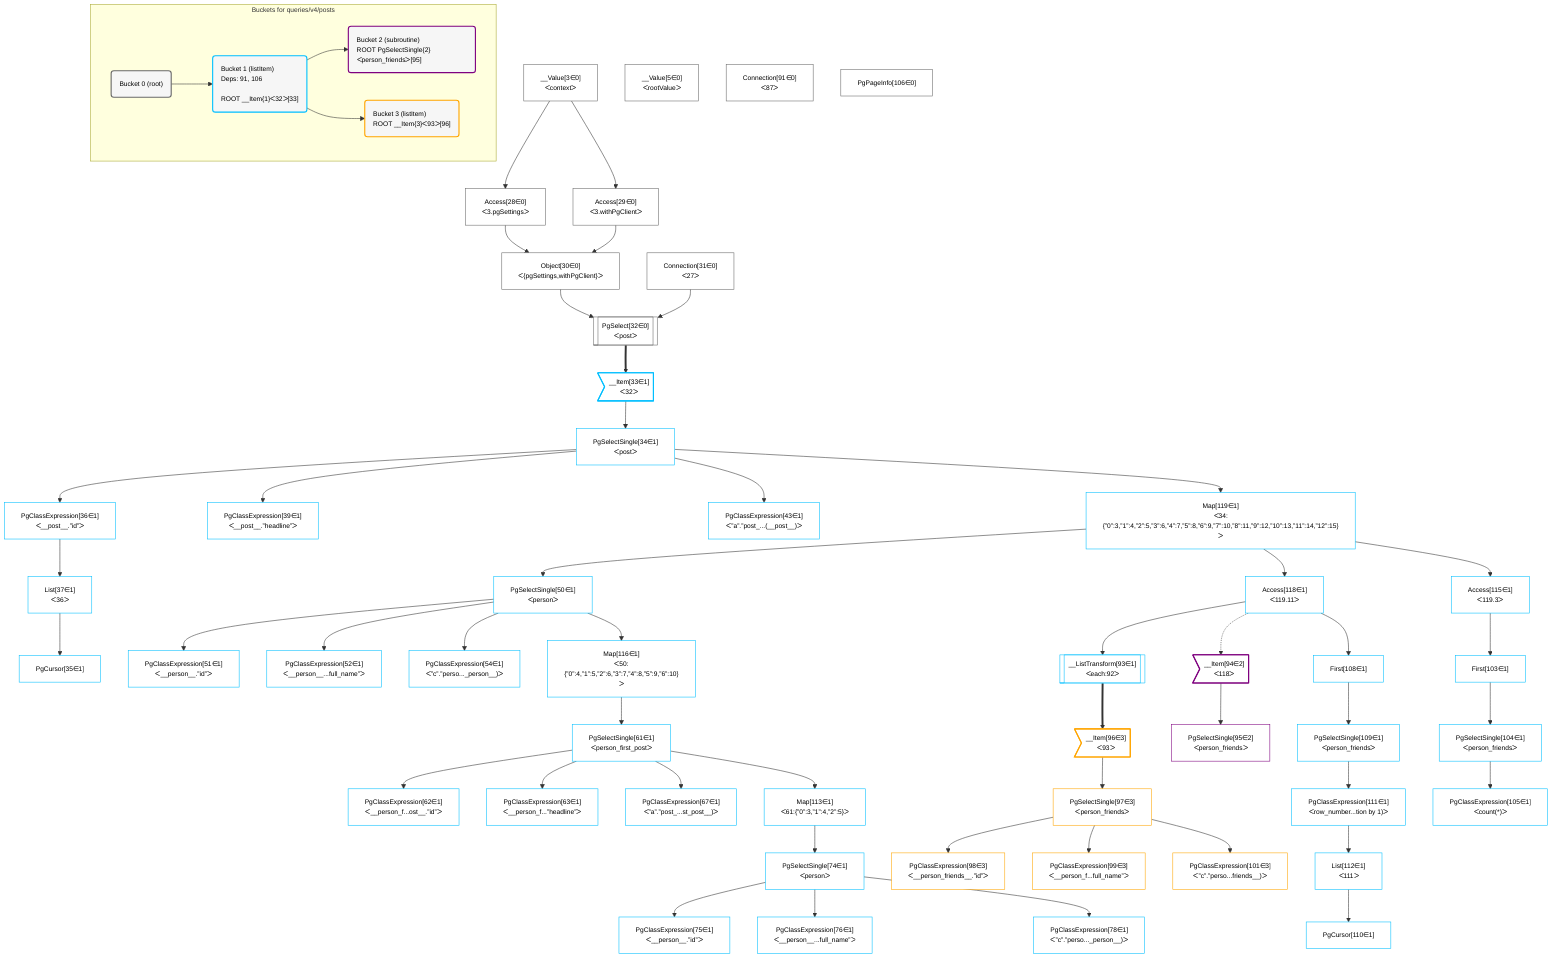 %%{init: {'themeVariables': { 'fontSize': '12px'}}}%%
graph TD
    classDef path fill:#eee,stroke:#000,color:#000
    classDef plan fill:#fff,stroke-width:1px,color:#000
    classDef itemplan fill:#fff,stroke-width:2px,color:#000
    classDef sideeffectplan fill:#f00,stroke-width:2px,color:#000
    classDef bucket fill:#f6f6f6,color:#000,stroke-width:2px,text-align:left


    %% define steps
    __Value3["__Value[3∈0]<br />ᐸcontextᐳ"]:::plan
    __Value5["__Value[5∈0]<br />ᐸrootValueᐳ"]:::plan
    Access28["Access[28∈0]<br />ᐸ3.pgSettingsᐳ"]:::plan
    Access29["Access[29∈0]<br />ᐸ3.withPgClientᐳ"]:::plan
    Object30["Object[30∈0]<br />ᐸ{pgSettings,withPgClient}ᐳ"]:::plan
    Connection31["Connection[31∈0]<br />ᐸ27ᐳ"]:::plan
    PgSelect32[["PgSelect[32∈0]<br />ᐸpostᐳ"]]:::plan
    __Item33>"__Item[33∈1]<br />ᐸ32ᐳ"]:::itemplan
    PgSelectSingle34["PgSelectSingle[34∈1]<br />ᐸpostᐳ"]:::plan
    PgClassExpression36["PgClassExpression[36∈1]<br />ᐸ__post__.”id”ᐳ"]:::plan
    List37["List[37∈1]<br />ᐸ36ᐳ"]:::plan
    PgCursor35["PgCursor[35∈1]"]:::plan
    PgClassExpression39["PgClassExpression[39∈1]<br />ᐸ__post__.”headline”ᐳ"]:::plan
    PgClassExpression43["PgClassExpression[43∈1]<br />ᐸ”a”.”post_...(__post__)ᐳ"]:::plan
    Map119["Map[119∈1]<br />ᐸ34:{”0”:3,”1”:4,”2”:5,”3”:6,”4”:7,”5”:8,”6”:9,”7”:10,”8”:11,”9”:12,”10”:13,”11”:14,”12”:15}ᐳ"]:::plan
    PgSelectSingle50["PgSelectSingle[50∈1]<br />ᐸpersonᐳ"]:::plan
    PgClassExpression51["PgClassExpression[51∈1]<br />ᐸ__person__.”id”ᐳ"]:::plan
    PgClassExpression52["PgClassExpression[52∈1]<br />ᐸ__person__...full_name”ᐳ"]:::plan
    PgClassExpression54["PgClassExpression[54∈1]<br />ᐸ”c”.”perso..._person__)ᐳ"]:::plan
    Map116["Map[116∈1]<br />ᐸ50:{”0”:4,”1”:5,”2”:6,”3”:7,”4”:8,”5”:9,”6”:10}ᐳ"]:::plan
    PgSelectSingle61["PgSelectSingle[61∈1]<br />ᐸperson_first_postᐳ"]:::plan
    PgClassExpression62["PgClassExpression[62∈1]<br />ᐸ__person_f...ost__.”id”ᐳ"]:::plan
    PgClassExpression63["PgClassExpression[63∈1]<br />ᐸ__person_f...”headline”ᐳ"]:::plan
    PgClassExpression67["PgClassExpression[67∈1]<br />ᐸ”a”.”post_...st_post__)ᐳ"]:::plan
    Map113["Map[113∈1]<br />ᐸ61:{”0”:3,”1”:4,”2”:5}ᐳ"]:::plan
    PgSelectSingle74["PgSelectSingle[74∈1]<br />ᐸpersonᐳ"]:::plan
    PgClassExpression75["PgClassExpression[75∈1]<br />ᐸ__person__.”id”ᐳ"]:::plan
    PgClassExpression76["PgClassExpression[76∈1]<br />ᐸ__person__...full_name”ᐳ"]:::plan
    PgClassExpression78["PgClassExpression[78∈1]<br />ᐸ”c”.”perso..._person__)ᐳ"]:::plan
    Connection91["Connection[91∈0]<br />ᐸ87ᐳ"]:::plan
    Access118["Access[118∈1]<br />ᐸ119.11ᐳ"]:::plan
    __ListTransform93[["__ListTransform[93∈1]<br />ᐸeach:92ᐳ"]]:::plan
    __Item94>"__Item[94∈2]<br />ᐸ118ᐳ"]:::itemplan
    PgSelectSingle95["PgSelectSingle[95∈2]<br />ᐸperson_friendsᐳ"]:::plan
    __Item96>"__Item[96∈3]<br />ᐸ93ᐳ"]:::itemplan
    PgSelectSingle97["PgSelectSingle[97∈3]<br />ᐸperson_friendsᐳ"]:::plan
    PgClassExpression98["PgClassExpression[98∈3]<br />ᐸ__person_friends__.”id”ᐳ"]:::plan
    PgClassExpression99["PgClassExpression[99∈3]<br />ᐸ__person_f...full_name”ᐳ"]:::plan
    PgClassExpression101["PgClassExpression[101∈3]<br />ᐸ”c”.”perso...friends__)ᐳ"]:::plan
    Access115["Access[115∈1]<br />ᐸ119.3ᐳ"]:::plan
    First103["First[103∈1]"]:::plan
    PgSelectSingle104["PgSelectSingle[104∈1]<br />ᐸperson_friendsᐳ"]:::plan
    PgClassExpression105["PgClassExpression[105∈1]<br />ᐸcount(*)ᐳ"]:::plan
    PgPageInfo106["PgPageInfo[106∈0]"]:::plan
    First108["First[108∈1]"]:::plan
    PgSelectSingle109["PgSelectSingle[109∈1]<br />ᐸperson_friendsᐳ"]:::plan
    PgClassExpression111["PgClassExpression[111∈1]<br />ᐸrow_number...tion by 1)ᐳ"]:::plan
    List112["List[112∈1]<br />ᐸ111ᐳ"]:::plan
    PgCursor110["PgCursor[110∈1]"]:::plan

    %% plan dependencies
    __Value3 --> Access28
    __Value3 --> Access29
    Access28 & Access29 --> Object30
    Object30 & Connection31 --> PgSelect32
    PgSelect32 ==> __Item33
    __Item33 --> PgSelectSingle34
    PgSelectSingle34 --> PgClassExpression36
    PgClassExpression36 --> List37
    List37 --> PgCursor35
    PgSelectSingle34 --> PgClassExpression39
    PgSelectSingle34 --> PgClassExpression43
    PgSelectSingle34 --> Map119
    Map119 --> PgSelectSingle50
    PgSelectSingle50 --> PgClassExpression51
    PgSelectSingle50 --> PgClassExpression52
    PgSelectSingle50 --> PgClassExpression54
    PgSelectSingle50 --> Map116
    Map116 --> PgSelectSingle61
    PgSelectSingle61 --> PgClassExpression62
    PgSelectSingle61 --> PgClassExpression63
    PgSelectSingle61 --> PgClassExpression67
    PgSelectSingle61 --> Map113
    Map113 --> PgSelectSingle74
    PgSelectSingle74 --> PgClassExpression75
    PgSelectSingle74 --> PgClassExpression76
    PgSelectSingle74 --> PgClassExpression78
    Map119 --> Access118
    Access118 --> __ListTransform93
    Access118 -.-> __Item94
    __Item94 --> PgSelectSingle95
    __ListTransform93 ==> __Item96
    __Item96 --> PgSelectSingle97
    PgSelectSingle97 --> PgClassExpression98
    PgSelectSingle97 --> PgClassExpression99
    PgSelectSingle97 --> PgClassExpression101
    Map119 --> Access115
    Access115 --> First103
    First103 --> PgSelectSingle104
    PgSelectSingle104 --> PgClassExpression105
    Access118 --> First108
    First108 --> PgSelectSingle109
    PgSelectSingle109 --> PgClassExpression111
    PgClassExpression111 --> List112
    List112 --> PgCursor110

    subgraph "Buckets for queries/v4/posts"
    Bucket0("Bucket 0 (root)"):::bucket
    classDef bucket0 stroke:#696969
    class Bucket0,__Value3,__Value5,Access28,Access29,Object30,Connection31,PgSelect32,Connection91,PgPageInfo106 bucket0
    Bucket1("Bucket 1 (listItem)<br />Deps: 91, 106<br /><br />ROOT __Item{1}ᐸ32ᐳ[33]"):::bucket
    classDef bucket1 stroke:#00bfff
    class Bucket1,__Item33,PgSelectSingle34,PgCursor35,PgClassExpression36,List37,PgClassExpression39,PgClassExpression43,PgSelectSingle50,PgClassExpression51,PgClassExpression52,PgClassExpression54,PgSelectSingle61,PgClassExpression62,PgClassExpression63,PgClassExpression67,PgSelectSingle74,PgClassExpression75,PgClassExpression76,PgClassExpression78,__ListTransform93,First103,PgSelectSingle104,PgClassExpression105,First108,PgSelectSingle109,PgCursor110,PgClassExpression111,List112,Map113,Access115,Map116,Access118,Map119 bucket1
    Bucket2("Bucket 2 (subroutine)<br />ROOT PgSelectSingle{2}ᐸperson_friendsᐳ[95]"):::bucket
    classDef bucket2 stroke:#7f007f
    class Bucket2,__Item94,PgSelectSingle95 bucket2
    Bucket3("Bucket 3 (listItem)<br />ROOT __Item{3}ᐸ93ᐳ[96]"):::bucket
    classDef bucket3 stroke:#ffa500
    class Bucket3,__Item96,PgSelectSingle97,PgClassExpression98,PgClassExpression99,PgClassExpression101 bucket3
    Bucket0 --> Bucket1
    Bucket1 --> Bucket2 & Bucket3
    end